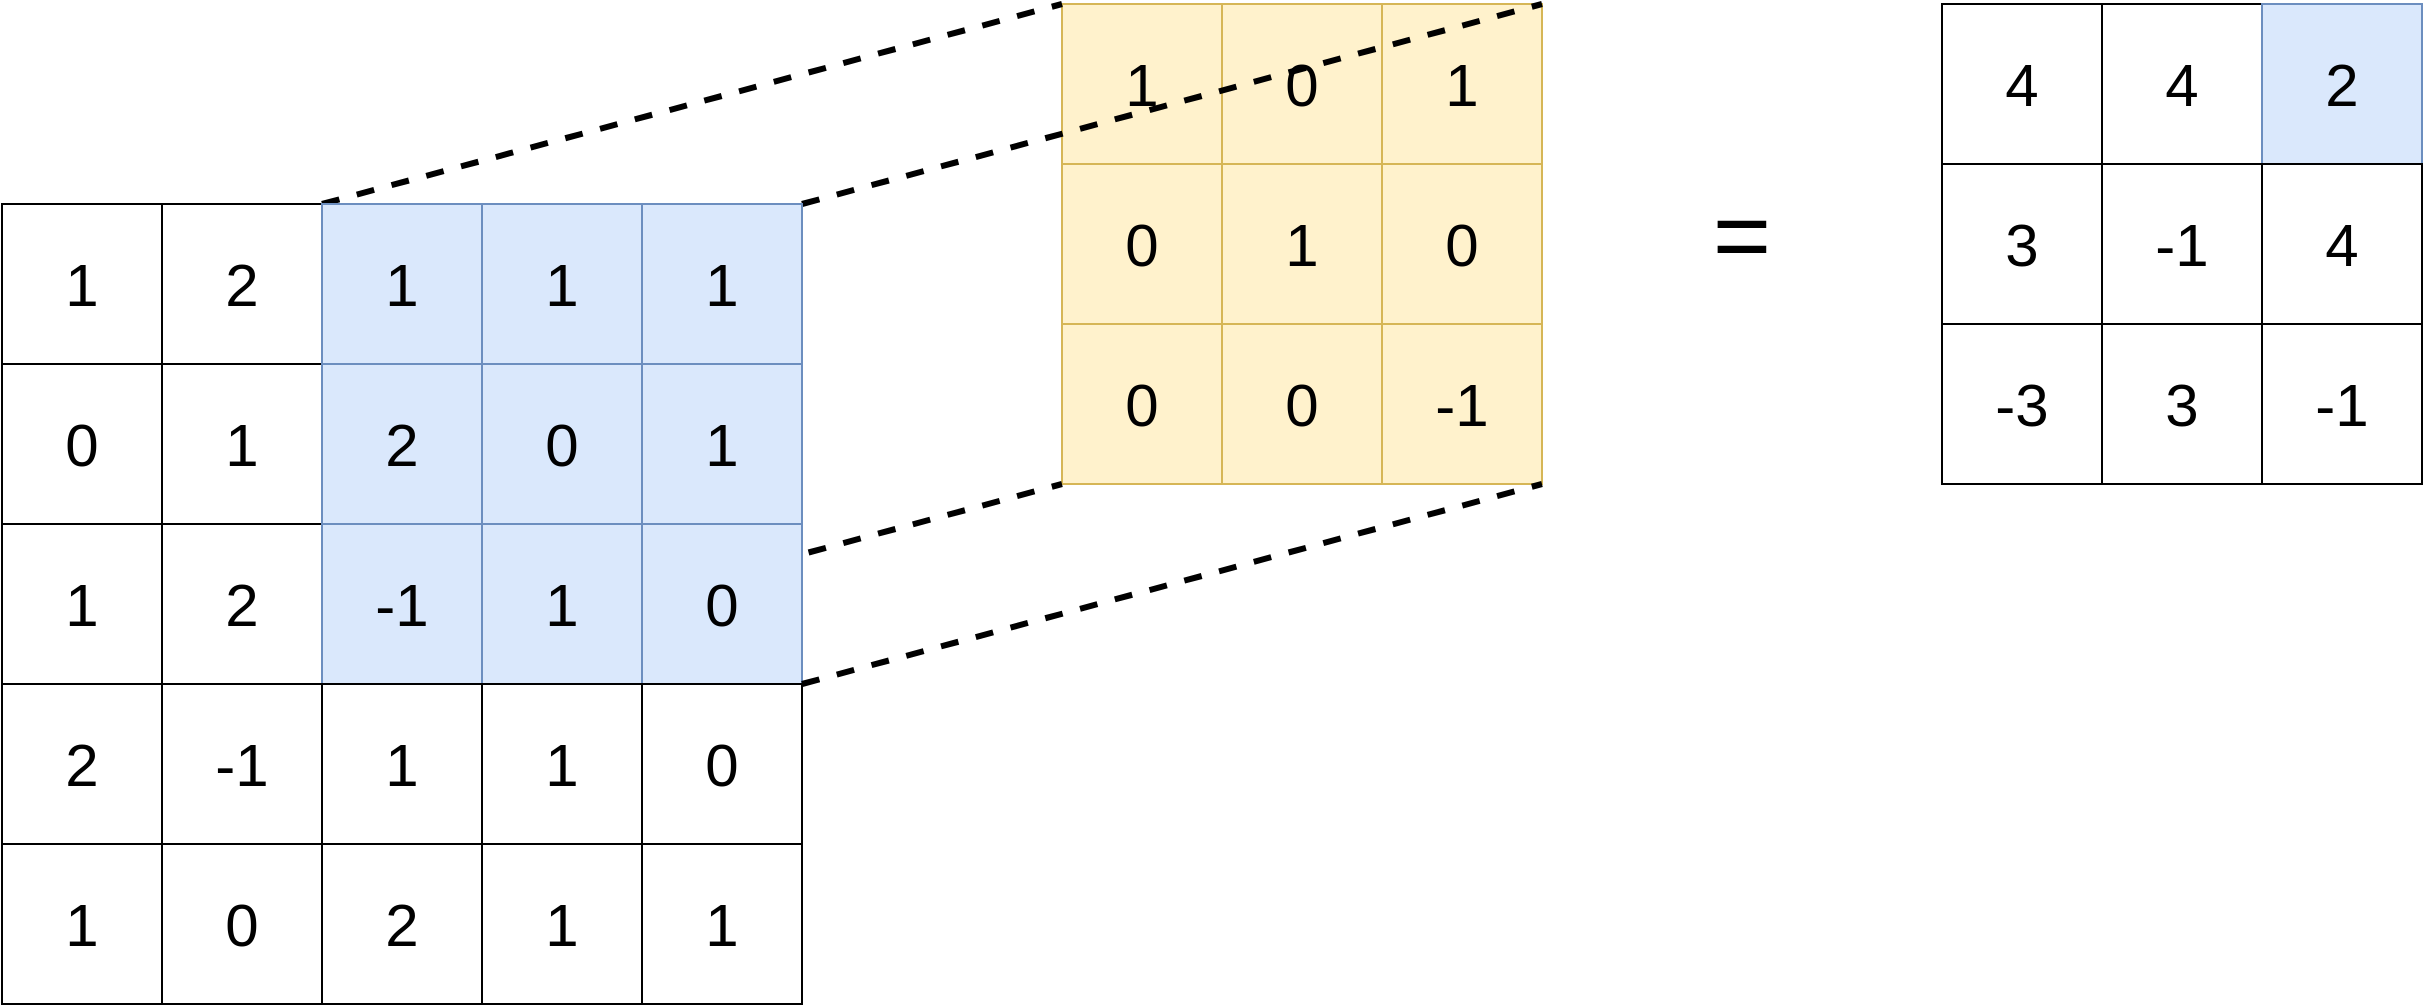 <mxfile version="23.1.0" type="github">
  <diagram name="第 1 页" id="p_EQTlKT5X2sS5g6fVc1">
    <mxGraphModel dx="1474" dy="1040" grid="1" gridSize="10" guides="1" tooltips="1" connect="1" arrows="1" fold="1" page="1" pageScale="1" pageWidth="827" pageHeight="1169" math="0" shadow="0">
      <root>
        <mxCell id="0" />
        <mxCell id="1" parent="0" />
        <mxCell id="Uq3nt-i4VAUoQf78pfIb-32" value="&lt;font style=&quot;font-size: 30px;&quot;&gt;1&lt;/font&gt;" style="whiteSpace=wrap;html=1;aspect=fixed;fillColor=#fff2cc;strokeColor=#d6b656;" vertex="1" parent="1">
          <mxGeometry x="650" y="60" width="80" height="80" as="geometry" />
        </mxCell>
        <mxCell id="Uq3nt-i4VAUoQf78pfIb-33" value="&lt;font style=&quot;font-size: 30px;&quot;&gt;0&lt;/font&gt;" style="whiteSpace=wrap;html=1;aspect=fixed;fillColor=#fff2cc;strokeColor=#d6b656;" vertex="1" parent="1">
          <mxGeometry x="730" y="60" width="80" height="80" as="geometry" />
        </mxCell>
        <mxCell id="Uq3nt-i4VAUoQf78pfIb-34" value="&lt;font style=&quot;font-size: 30px;&quot;&gt;1&lt;/font&gt;" style="whiteSpace=wrap;html=1;aspect=fixed;fillColor=#fff2cc;strokeColor=#d6b656;" vertex="1" parent="1">
          <mxGeometry x="810" y="60" width="80" height="80" as="geometry" />
        </mxCell>
        <mxCell id="Uq3nt-i4VAUoQf78pfIb-35" value="&lt;font style=&quot;font-size: 30px;&quot;&gt;0&lt;/font&gt;" style="whiteSpace=wrap;html=1;aspect=fixed;fillColor=#fff2cc;strokeColor=#d6b656;" vertex="1" parent="1">
          <mxGeometry x="650" y="140" width="80" height="80" as="geometry" />
        </mxCell>
        <mxCell id="Uq3nt-i4VAUoQf78pfIb-36" value="&lt;font style=&quot;font-size: 30px;&quot;&gt;1&lt;/font&gt;" style="whiteSpace=wrap;html=1;aspect=fixed;fillColor=#fff2cc;strokeColor=#d6b656;" vertex="1" parent="1">
          <mxGeometry x="730" y="140" width="80" height="80" as="geometry" />
        </mxCell>
        <mxCell id="Uq3nt-i4VAUoQf78pfIb-37" value="&lt;font style=&quot;font-size: 30px;&quot;&gt;0&lt;/font&gt;" style="whiteSpace=wrap;html=1;aspect=fixed;fillColor=#fff2cc;strokeColor=#d6b656;" vertex="1" parent="1">
          <mxGeometry x="810" y="140" width="80" height="80" as="geometry" />
        </mxCell>
        <mxCell id="Uq3nt-i4VAUoQf78pfIb-38" value="&lt;font style=&quot;font-size: 30px;&quot;&gt;0&lt;/font&gt;" style="whiteSpace=wrap;html=1;aspect=fixed;fillColor=#fff2cc;strokeColor=#d6b656;" vertex="1" parent="1">
          <mxGeometry x="650" y="220" width="80" height="80" as="geometry" />
        </mxCell>
        <mxCell id="Uq3nt-i4VAUoQf78pfIb-39" value="&lt;font style=&quot;font-size: 30px;&quot;&gt;0&lt;/font&gt;" style="whiteSpace=wrap;html=1;aspect=fixed;fillColor=#fff2cc;strokeColor=#d6b656;" vertex="1" parent="1">
          <mxGeometry x="730" y="220" width="80" height="80" as="geometry" />
        </mxCell>
        <mxCell id="Uq3nt-i4VAUoQf78pfIb-40" value="&lt;font style=&quot;font-size: 30px;&quot;&gt;-1&lt;/font&gt;" style="whiteSpace=wrap;html=1;aspect=fixed;fillColor=#fff2cc;strokeColor=#d6b656;" vertex="1" parent="1">
          <mxGeometry x="810" y="220" width="80" height="80" as="geometry" />
        </mxCell>
        <mxCell id="Uq3nt-i4VAUoQf78pfIb-44" value="" style="endArrow=none;dashed=1;html=1;rounded=0;exitX=0;exitY=1;exitDx=0;exitDy=0;entryX=0;entryY=1;entryDx=0;entryDy=0;strokeWidth=3;" edge="1" parent="1" source="Uq3nt-i4VAUoQf78pfIb-13" target="Uq3nt-i4VAUoQf78pfIb-38">
          <mxGeometry width="50" height="50" relative="1" as="geometry">
            <mxPoint x="300" y="180" as="sourcePoint" />
            <mxPoint x="670" y="80" as="targetPoint" />
          </mxGeometry>
        </mxCell>
        <mxCell id="Uq3nt-i4VAUoQf78pfIb-42" value="" style="endArrow=none;dashed=1;html=1;rounded=0;exitX=0;exitY=0;exitDx=0;exitDy=0;entryX=0;entryY=0;entryDx=0;entryDy=0;strokeWidth=3;" edge="1" parent="1" source="Uq3nt-i4VAUoQf78pfIb-3" target="Uq3nt-i4VAUoQf78pfIb-32">
          <mxGeometry width="50" height="50" relative="1" as="geometry">
            <mxPoint x="790" y="290" as="sourcePoint" />
            <mxPoint x="840" y="240" as="targetPoint" />
          </mxGeometry>
        </mxCell>
        <mxCell id="Uq3nt-i4VAUoQf78pfIb-43" value="" style="endArrow=none;dashed=1;html=1;rounded=0;exitX=1;exitY=0;exitDx=0;exitDy=0;entryX=1;entryY=0;entryDx=0;entryDy=0;strokeWidth=3;" edge="1" parent="1" source="Uq3nt-i4VAUoQf78pfIb-5" target="Uq3nt-i4VAUoQf78pfIb-34">
          <mxGeometry width="50" height="50" relative="1" as="geometry">
            <mxPoint x="290" y="170" as="sourcePoint" />
            <mxPoint x="660" y="70" as="targetPoint" />
          </mxGeometry>
        </mxCell>
        <mxCell id="Uq3nt-i4VAUoQf78pfIb-1" value="&lt;font style=&quot;font-size: 30px;&quot;&gt;1&lt;/font&gt;" style="whiteSpace=wrap;html=1;aspect=fixed;" vertex="1" parent="1">
          <mxGeometry x="120" y="160" width="80" height="80" as="geometry" />
        </mxCell>
        <mxCell id="Uq3nt-i4VAUoQf78pfIb-2" value="&lt;font style=&quot;font-size: 30px;&quot;&gt;2&lt;/font&gt;" style="whiteSpace=wrap;html=1;aspect=fixed;" vertex="1" parent="1">
          <mxGeometry x="200" y="160" width="80" height="80" as="geometry" />
        </mxCell>
        <mxCell id="Uq3nt-i4VAUoQf78pfIb-3" value="&lt;font style=&quot;font-size: 30px;&quot;&gt;1&lt;/font&gt;" style="whiteSpace=wrap;html=1;aspect=fixed;fillColor=#dae8fc;strokeColor=#6c8ebf;" vertex="1" parent="1">
          <mxGeometry x="280" y="160" width="80" height="80" as="geometry" />
        </mxCell>
        <mxCell id="Uq3nt-i4VAUoQf78pfIb-4" value="&lt;font style=&quot;font-size: 30px;&quot;&gt;1&lt;/font&gt;" style="whiteSpace=wrap;html=1;aspect=fixed;fillColor=#dae8fc;strokeColor=#6c8ebf;" vertex="1" parent="1">
          <mxGeometry x="360" y="160" width="80" height="80" as="geometry" />
        </mxCell>
        <mxCell id="Uq3nt-i4VAUoQf78pfIb-5" value="&lt;font style=&quot;font-size: 30px;&quot;&gt;1&lt;/font&gt;" style="whiteSpace=wrap;html=1;aspect=fixed;fillColor=#dae8fc;strokeColor=#6c8ebf;" vertex="1" parent="1">
          <mxGeometry x="440" y="160" width="80" height="80" as="geometry" />
        </mxCell>
        <mxCell id="Uq3nt-i4VAUoQf78pfIb-6" value="&lt;font style=&quot;font-size: 30px;&quot;&gt;0&lt;/font&gt;" style="whiteSpace=wrap;html=1;aspect=fixed;" vertex="1" parent="1">
          <mxGeometry x="120" y="240" width="80" height="80" as="geometry" />
        </mxCell>
        <mxCell id="Uq3nt-i4VAUoQf78pfIb-7" value="&lt;font style=&quot;font-size: 30px;&quot;&gt;1&lt;/font&gt;" style="whiteSpace=wrap;html=1;aspect=fixed;" vertex="1" parent="1">
          <mxGeometry x="200" y="240" width="80" height="80" as="geometry" />
        </mxCell>
        <mxCell id="Uq3nt-i4VAUoQf78pfIb-8" value="&lt;font style=&quot;font-size: 30px;&quot;&gt;2&lt;/font&gt;" style="whiteSpace=wrap;html=1;aspect=fixed;fillColor=#dae8fc;strokeColor=#6c8ebf;" vertex="1" parent="1">
          <mxGeometry x="280" y="240" width="80" height="80" as="geometry" />
        </mxCell>
        <mxCell id="Uq3nt-i4VAUoQf78pfIb-9" value="&lt;font style=&quot;font-size: 30px;&quot;&gt;0&lt;/font&gt;" style="whiteSpace=wrap;html=1;aspect=fixed;fillColor=#dae8fc;strokeColor=#6c8ebf;" vertex="1" parent="1">
          <mxGeometry x="360" y="240" width="80" height="80" as="geometry" />
        </mxCell>
        <mxCell id="Uq3nt-i4VAUoQf78pfIb-10" value="&lt;font style=&quot;font-size: 30px;&quot;&gt;1&lt;/font&gt;" style="whiteSpace=wrap;html=1;aspect=fixed;fillColor=#dae8fc;strokeColor=#6c8ebf;" vertex="1" parent="1">
          <mxGeometry x="440" y="240" width="80" height="80" as="geometry" />
        </mxCell>
        <mxCell id="Uq3nt-i4VAUoQf78pfIb-11" value="&lt;font style=&quot;font-size: 30px;&quot;&gt;1&lt;/font&gt;" style="whiteSpace=wrap;html=1;aspect=fixed;" vertex="1" parent="1">
          <mxGeometry x="120" y="320" width="80" height="80" as="geometry" />
        </mxCell>
        <mxCell id="Uq3nt-i4VAUoQf78pfIb-12" value="&lt;font style=&quot;font-size: 30px;&quot;&gt;2&lt;/font&gt;" style="whiteSpace=wrap;html=1;aspect=fixed;" vertex="1" parent="1">
          <mxGeometry x="200" y="320" width="80" height="80" as="geometry" />
        </mxCell>
        <mxCell id="Uq3nt-i4VAUoQf78pfIb-13" value="&lt;font style=&quot;font-size: 30px;&quot;&gt;-1&lt;/font&gt;" style="whiteSpace=wrap;html=1;aspect=fixed;fillColor=#dae8fc;strokeColor=#6c8ebf;" vertex="1" parent="1">
          <mxGeometry x="280" y="320" width="80" height="80" as="geometry" />
        </mxCell>
        <mxCell id="Uq3nt-i4VAUoQf78pfIb-14" value="&lt;font style=&quot;font-size: 30px;&quot;&gt;1&lt;/font&gt;" style="whiteSpace=wrap;html=1;aspect=fixed;fillColor=#dae8fc;strokeColor=#6c8ebf;" vertex="1" parent="1">
          <mxGeometry x="360" y="320" width="80" height="80" as="geometry" />
        </mxCell>
        <mxCell id="Uq3nt-i4VAUoQf78pfIb-15" value="&lt;font style=&quot;font-size: 30px;&quot;&gt;0&lt;/font&gt;" style="whiteSpace=wrap;html=1;aspect=fixed;fillColor=#dae8fc;strokeColor=#6c8ebf;" vertex="1" parent="1">
          <mxGeometry x="440" y="320" width="80" height="80" as="geometry" />
        </mxCell>
        <mxCell id="Uq3nt-i4VAUoQf78pfIb-16" value="&lt;font style=&quot;font-size: 30px;&quot;&gt;2&lt;/font&gt;" style="whiteSpace=wrap;html=1;aspect=fixed;" vertex="1" parent="1">
          <mxGeometry x="120" y="400" width="80" height="80" as="geometry" />
        </mxCell>
        <mxCell id="Uq3nt-i4VAUoQf78pfIb-17" value="&lt;font style=&quot;font-size: 30px;&quot;&gt;-1&lt;/font&gt;" style="whiteSpace=wrap;html=1;aspect=fixed;" vertex="1" parent="1">
          <mxGeometry x="200" y="400" width="80" height="80" as="geometry" />
        </mxCell>
        <mxCell id="Uq3nt-i4VAUoQf78pfIb-18" value="&lt;font style=&quot;font-size: 30px;&quot;&gt;1&lt;/font&gt;" style="whiteSpace=wrap;html=1;aspect=fixed;" vertex="1" parent="1">
          <mxGeometry x="280" y="400" width="80" height="80" as="geometry" />
        </mxCell>
        <mxCell id="Uq3nt-i4VAUoQf78pfIb-19" value="&lt;font style=&quot;font-size: 30px;&quot;&gt;1&lt;/font&gt;" style="whiteSpace=wrap;html=1;aspect=fixed;" vertex="1" parent="1">
          <mxGeometry x="360" y="400" width="80" height="80" as="geometry" />
        </mxCell>
        <mxCell id="Uq3nt-i4VAUoQf78pfIb-20" value="&lt;font style=&quot;font-size: 30px;&quot;&gt;0&lt;/font&gt;" style="whiteSpace=wrap;html=1;aspect=fixed;" vertex="1" parent="1">
          <mxGeometry x="440" y="400" width="80" height="80" as="geometry" />
        </mxCell>
        <mxCell id="Uq3nt-i4VAUoQf78pfIb-21" value="&lt;font style=&quot;font-size: 30px;&quot;&gt;1&lt;/font&gt;" style="whiteSpace=wrap;html=1;aspect=fixed;" vertex="1" parent="1">
          <mxGeometry x="120" y="480" width="80" height="80" as="geometry" />
        </mxCell>
        <mxCell id="Uq3nt-i4VAUoQf78pfIb-22" value="&lt;font style=&quot;font-size: 30px;&quot;&gt;0&lt;/font&gt;" style="whiteSpace=wrap;html=1;aspect=fixed;" vertex="1" parent="1">
          <mxGeometry x="200" y="480" width="80" height="80" as="geometry" />
        </mxCell>
        <mxCell id="Uq3nt-i4VAUoQf78pfIb-23" value="&lt;font style=&quot;font-size: 30px;&quot;&gt;2&lt;/font&gt;" style="whiteSpace=wrap;html=1;aspect=fixed;" vertex="1" parent="1">
          <mxGeometry x="280" y="480" width="80" height="80" as="geometry" />
        </mxCell>
        <mxCell id="Uq3nt-i4VAUoQf78pfIb-24" value="&lt;font style=&quot;font-size: 30px;&quot;&gt;1&lt;/font&gt;" style="whiteSpace=wrap;html=1;aspect=fixed;" vertex="1" parent="1">
          <mxGeometry x="360" y="480" width="80" height="80" as="geometry" />
        </mxCell>
        <mxCell id="Uq3nt-i4VAUoQf78pfIb-25" value="&lt;font style=&quot;font-size: 30px;&quot;&gt;1&lt;/font&gt;" style="whiteSpace=wrap;html=1;aspect=fixed;" vertex="1" parent="1">
          <mxGeometry x="440" y="480" width="80" height="80" as="geometry" />
        </mxCell>
        <mxCell id="Uq3nt-i4VAUoQf78pfIb-45" value="" style="endArrow=none;dashed=1;html=1;rounded=0;exitX=1;exitY=0;exitDx=0;exitDy=0;entryX=1;entryY=1;entryDx=0;entryDy=0;strokeWidth=3;" edge="1" parent="1" source="Uq3nt-i4VAUoQf78pfIb-20" target="Uq3nt-i4VAUoQf78pfIb-40">
          <mxGeometry width="50" height="50" relative="1" as="geometry">
            <mxPoint x="310" y="190" as="sourcePoint" />
            <mxPoint x="680" y="90" as="targetPoint" />
          </mxGeometry>
        </mxCell>
        <mxCell id="Uq3nt-i4VAUoQf78pfIb-46" value="&lt;span style=&quot;font-size: 50px;&quot;&gt;=&lt;/span&gt;" style="text;html=1;strokeColor=none;fillColor=none;align=center;verticalAlign=middle;whiteSpace=wrap;rounded=0;" vertex="1" parent="1">
          <mxGeometry x="960" y="160" width="60" height="30" as="geometry" />
        </mxCell>
        <mxCell id="Uq3nt-i4VAUoQf78pfIb-48" value="&lt;font style=&quot;font-size: 30px;&quot;&gt;4&lt;/font&gt;" style="whiteSpace=wrap;html=1;aspect=fixed;" vertex="1" parent="1">
          <mxGeometry x="1090" y="60" width="80" height="80" as="geometry" />
        </mxCell>
        <mxCell id="Uq3nt-i4VAUoQf78pfIb-49" value="&lt;font style=&quot;font-size: 30px;&quot;&gt;4&lt;/font&gt;" style="whiteSpace=wrap;html=1;aspect=fixed;" vertex="1" parent="1">
          <mxGeometry x="1170" y="60" width="80" height="80" as="geometry" />
        </mxCell>
        <mxCell id="Uq3nt-i4VAUoQf78pfIb-50" value="&lt;font style=&quot;font-size: 30px;&quot;&gt;2&lt;/font&gt;" style="whiteSpace=wrap;html=1;aspect=fixed;fillColor=#dae8fc;strokeColor=#6c8ebf;" vertex="1" parent="1">
          <mxGeometry x="1250" y="60" width="80" height="80" as="geometry" />
        </mxCell>
        <mxCell id="Uq3nt-i4VAUoQf78pfIb-51" value="&lt;font style=&quot;font-size: 30px;&quot;&gt;3&lt;/font&gt;" style="whiteSpace=wrap;html=1;aspect=fixed;" vertex="1" parent="1">
          <mxGeometry x="1090" y="140" width="80" height="80" as="geometry" />
        </mxCell>
        <mxCell id="Uq3nt-i4VAUoQf78pfIb-52" value="&lt;font style=&quot;font-size: 30px;&quot;&gt;-1&lt;/font&gt;" style="whiteSpace=wrap;html=1;aspect=fixed;" vertex="1" parent="1">
          <mxGeometry x="1170" y="140" width="80" height="80" as="geometry" />
        </mxCell>
        <mxCell id="Uq3nt-i4VAUoQf78pfIb-53" value="&lt;font style=&quot;font-size: 30px;&quot;&gt;4&lt;/font&gt;" style="whiteSpace=wrap;html=1;aspect=fixed;" vertex="1" parent="1">
          <mxGeometry x="1250" y="140" width="80" height="80" as="geometry" />
        </mxCell>
        <mxCell id="Uq3nt-i4VAUoQf78pfIb-54" value="&lt;font style=&quot;font-size: 30px;&quot;&gt;-3&lt;/font&gt;" style="whiteSpace=wrap;html=1;aspect=fixed;" vertex="1" parent="1">
          <mxGeometry x="1090" y="220" width="80" height="80" as="geometry" />
        </mxCell>
        <mxCell id="Uq3nt-i4VAUoQf78pfIb-55" value="&lt;font style=&quot;font-size: 30px;&quot;&gt;3&lt;/font&gt;" style="whiteSpace=wrap;html=1;aspect=fixed;" vertex="1" parent="1">
          <mxGeometry x="1170" y="220" width="80" height="80" as="geometry" />
        </mxCell>
        <mxCell id="Uq3nt-i4VAUoQf78pfIb-56" value="&lt;font style=&quot;font-size: 30px;&quot;&gt;-1&lt;/font&gt;" style="whiteSpace=wrap;html=1;aspect=fixed;" vertex="1" parent="1">
          <mxGeometry x="1250" y="220" width="80" height="80" as="geometry" />
        </mxCell>
      </root>
    </mxGraphModel>
  </diagram>
</mxfile>
